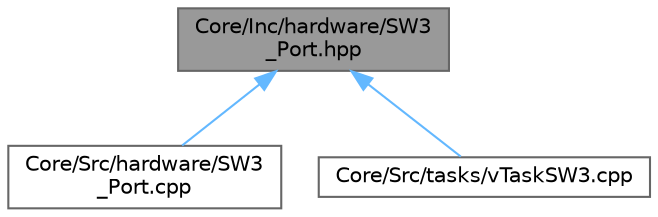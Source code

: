 digraph "Core/Inc/hardware/SW3_Port.hpp"
{
 // LATEX_PDF_SIZE
  bgcolor="transparent";
  edge [fontname=Helvetica,fontsize=10,labelfontname=Helvetica,labelfontsize=10];
  node [fontname=Helvetica,fontsize=10,shape=box,height=0.2,width=0.4];
  Node1 [id="Node000001",label="Core/Inc/hardware/SW3\l_Port.hpp",height=0.2,width=0.4,color="gray40", fillcolor="grey60", style="filled", fontcolor="black",tooltip=" "];
  Node1 -> Node2 [id="edge1_Node000001_Node000002",dir="back",color="steelblue1",style="solid",tooltip=" "];
  Node2 [id="Node000002",label="Core/Src/hardware/SW3\l_Port.cpp",height=0.2,width=0.4,color="grey40", fillcolor="white", style="filled",URL="$_s_w3___port_8cpp.html",tooltip=" "];
  Node1 -> Node3 [id="edge2_Node000001_Node000003",dir="back",color="steelblue1",style="solid",tooltip=" "];
  Node3 [id="Node000003",label="Core/Src/tasks/vTaskSW3.cpp",height=0.2,width=0.4,color="grey40", fillcolor="white", style="filled",URL="$v_task_s_w3_8cpp.html",tooltip=" "];
}
